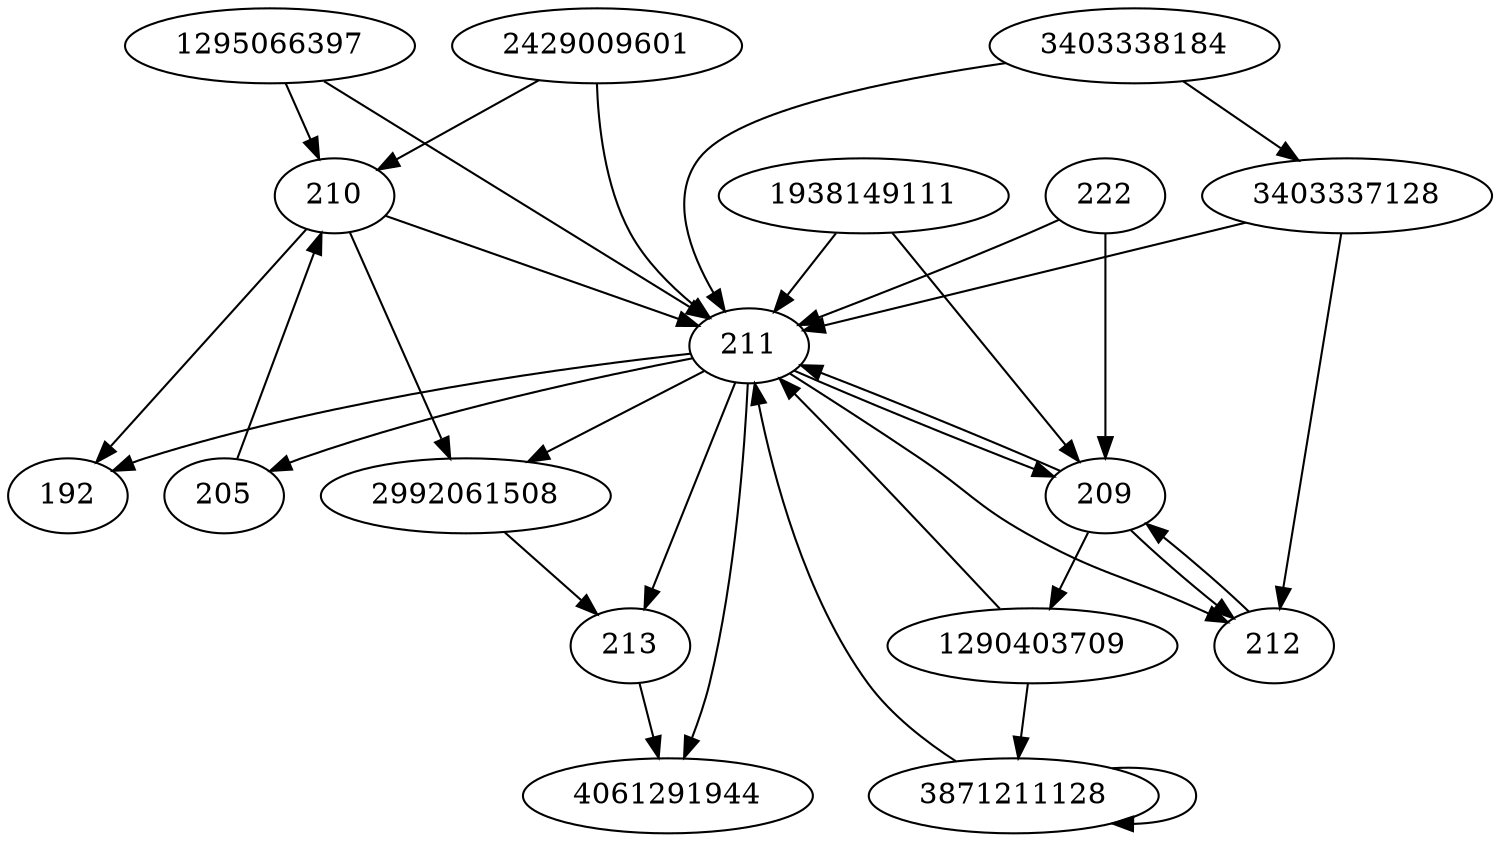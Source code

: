 digraph  {
192;
2429009601;
2992061508;
3403337128;
3403338184;
4061291944;
205;
1290403709;
209;
210;
211;
212;
213;
1938149111;
3871211128;
1295066397;
222;
2429009601 -> 210;
2429009601 -> 211;
2992061508 -> 213;
3403337128 -> 211;
3403337128 -> 212;
3403338184 -> 3403337128;
3403338184 -> 211;
205 -> 210;
1290403709 -> 211;
1290403709 -> 3871211128;
209 -> 211;
209 -> 1290403709;
209 -> 212;
210 -> 192;
210 -> 211;
210 -> 2992061508;
211 -> 192;
211 -> 4061291944;
211 -> 213;
211 -> 212;
211 -> 205;
211 -> 2992061508;
211 -> 209;
212 -> 209;
213 -> 4061291944;
1938149111 -> 209;
1938149111 -> 211;
3871211128 -> 211;
3871211128 -> 3871211128;
1295066397 -> 210;
1295066397 -> 211;
222 -> 211;
222 -> 209;
}
